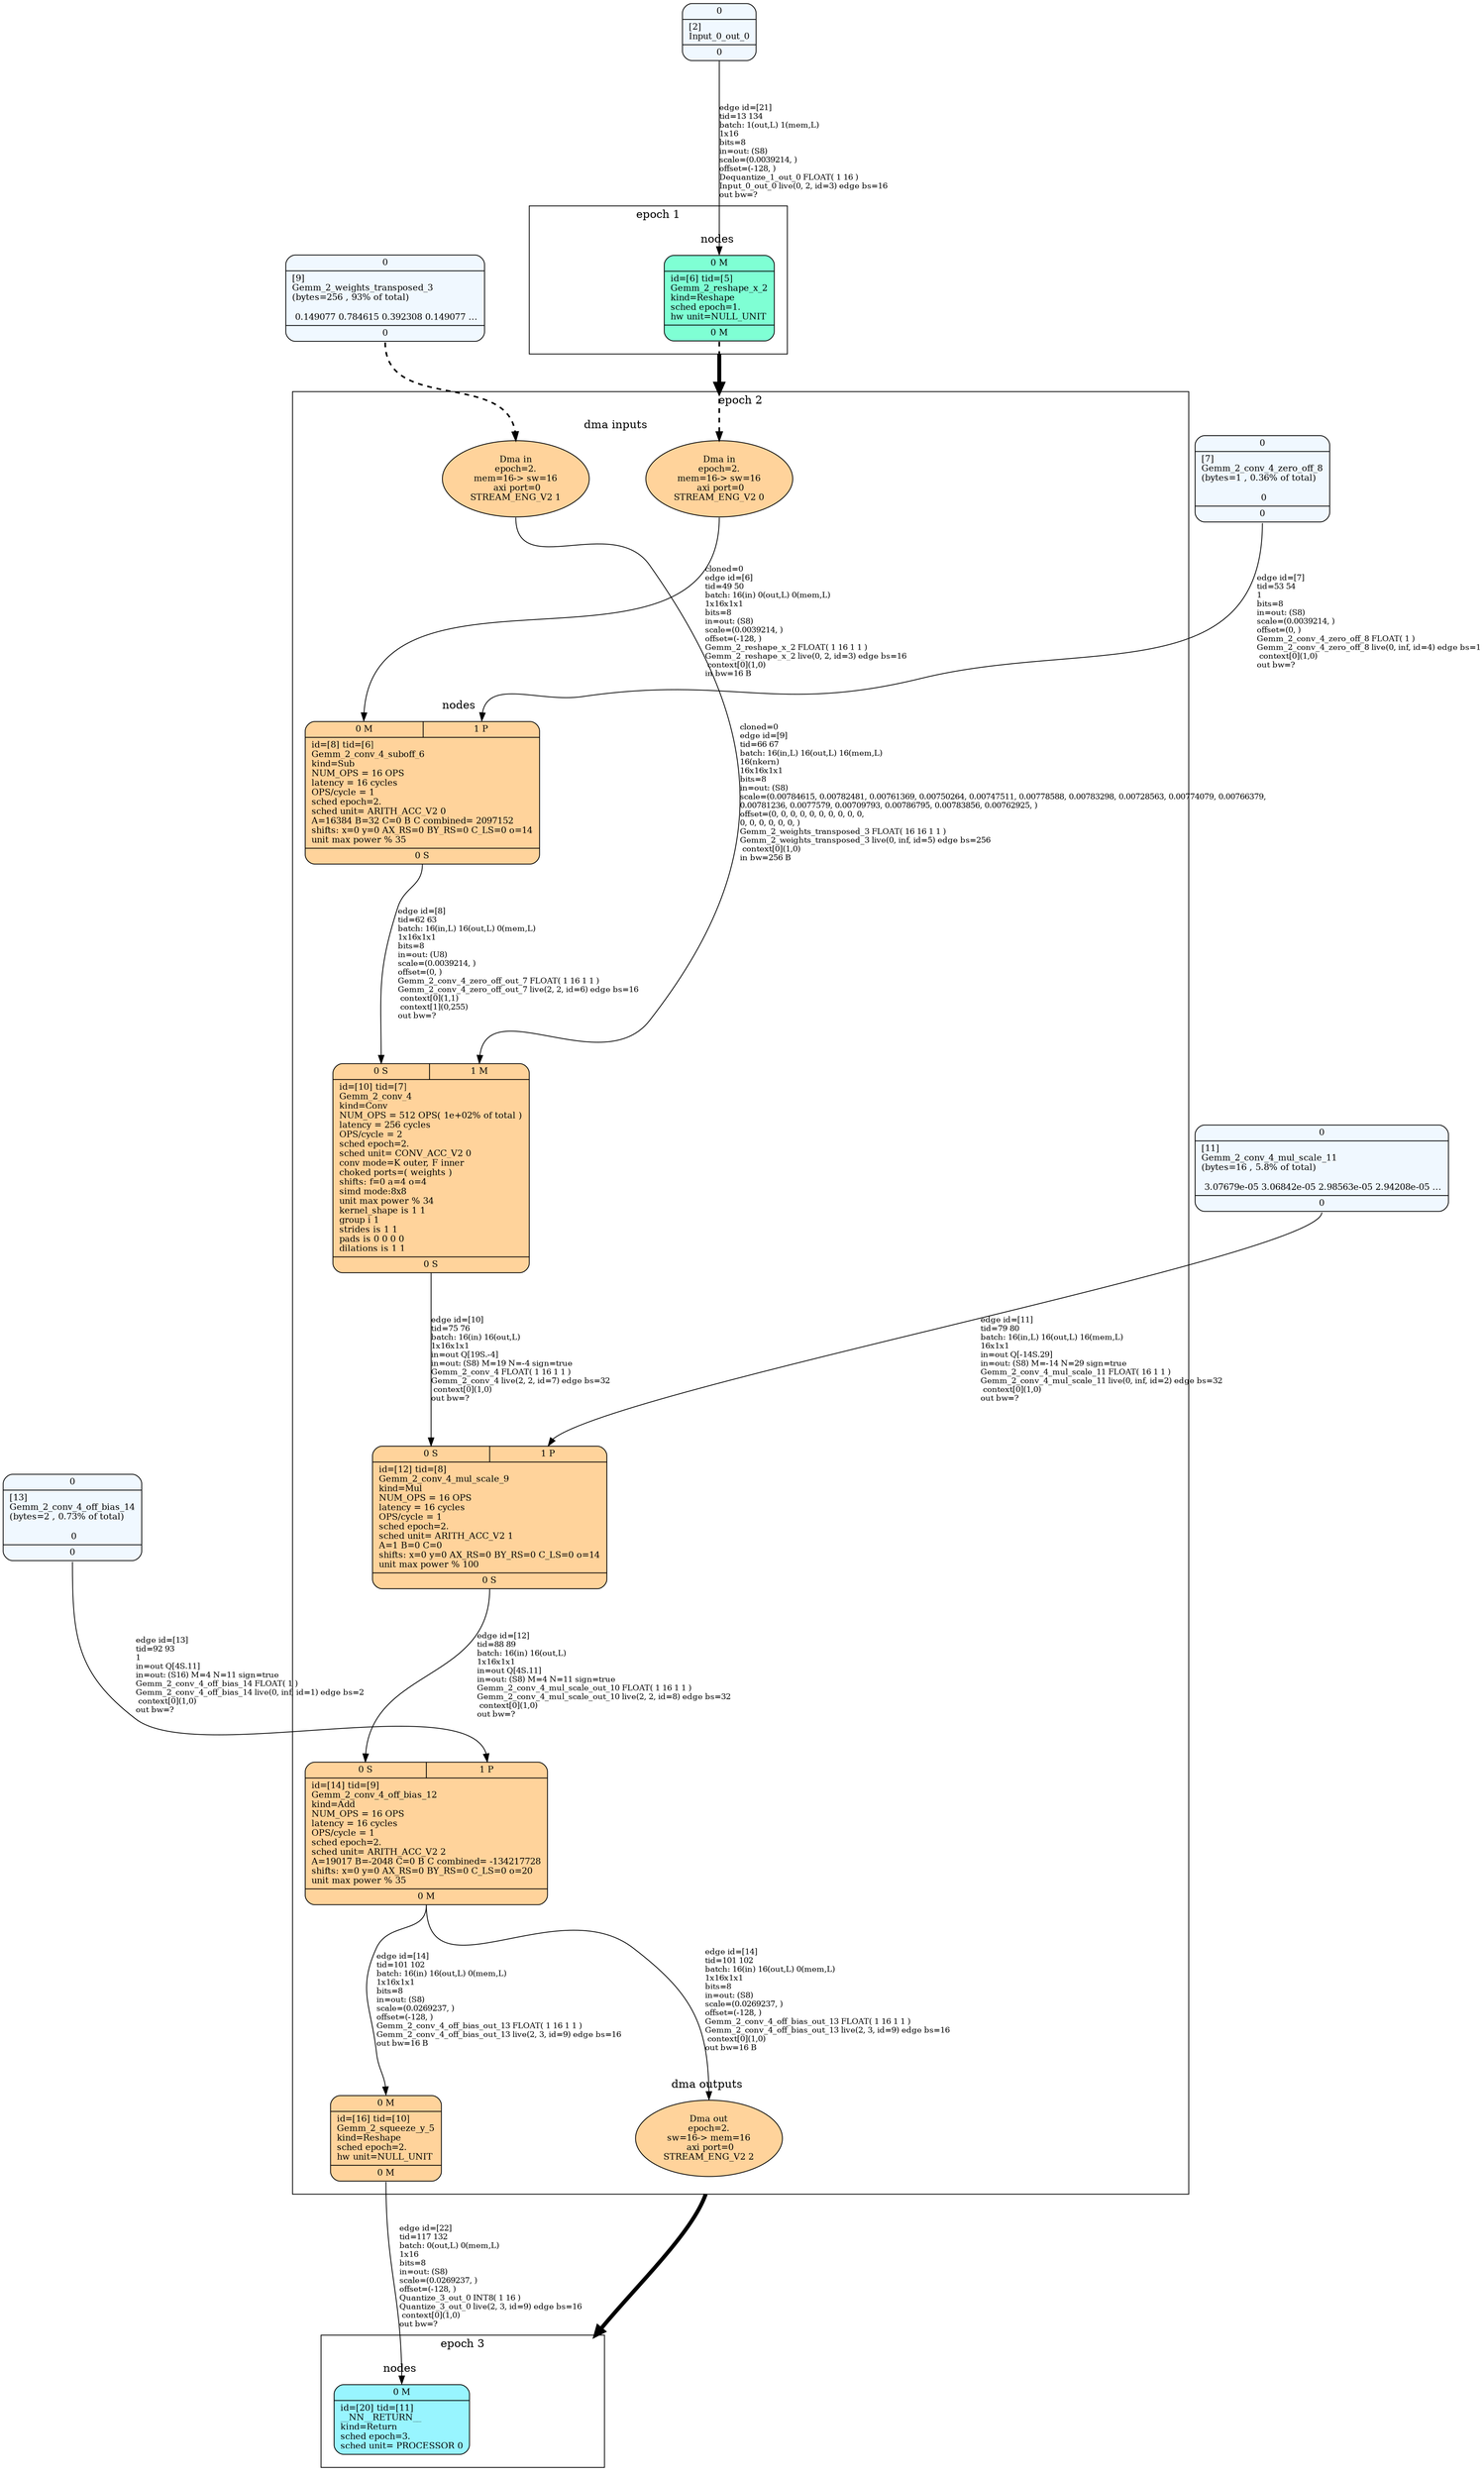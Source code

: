 digraph G {
graph [ fontsize=11 ];
node [ fontsize=11 ];
edge [ fontsize=10 ];
rankdir=BU
ranksep=1.5
nodesep=1
splines=spline
compound=true
Graphinfo [ label="" shape=plaintext, style=rounded, color=black, fontname="Arial-Bold" ];
subgraph cluster_1 { label="epoch 1"; fontsize=14; 
subgraph cluster_1_nodes { label="nodes "; peripheries=0;
Gemm_2_reshape_x_2 ;  }

subgraph cluster_dma_1_in { label=""; peripheries=0;
dummy_1[ style=invis ];  };
 }
subgraph cluster_2 { label="epoch 2"; fontsize=14; 
subgraph cluster_2_nodes { label="nodes "; peripheries=0;
Gemm_2_conv_4_suboff_6 ; Gemm_2_conv_4 ; Gemm_2_conv_4_mul_scale_9 ; Gemm_2_conv_4_off_bias_12 ; Gemm_2_squeeze_y_5 ;  }

subgraph cluster_dma_2_in { label="dma inputs "; peripheries=0;
dma_0i2 ; dma_1i2 ;  };

subgraph cluster_dma_2_out { label="dma outputs "; peripheries=0;
dma_2i2 ;  }
 }
Gemm_2_reshape_x_2:s -> dma_0i2:n [ltail="cluster_1" lhead=cluster_2 strength=1000 penwidth=5];
subgraph cluster_3 { label="epoch 3"; fontsize=14; 
subgraph cluster_3_nodes { label="nodes "; peripheries=0;
__NN__RETURN__ ;  }

subgraph cluster_dma_3_in { label=""; peripheries=0;
dummy_3[ style=invis ];  };
 }
dma_2i2:s -> dummy_3:n [ltail="cluster_2" lhead=cluster_3 strength=1000 penwidth=5];
Gemm_2_conv_4_off_bias_14 [ label="{ { <i0> 0} |  [13]\lGemm_2_conv_4_off_bias_14\l(bytes=2 , 0.73% of total)\l\l 0 | { <o0> 0} }", shape=record, fillcolor="aliceblue", style="rounded,filled"  ] ;
Input_0_out_0 [ label="{ { <i0> 0} |  [2]\lInput_0_out_0 | { <o0> 0} }", shape=record, fillcolor="aliceblue", style="rounded,filled"  ] ;
Gemm_2_weights_transposed_3 [ label="{ { <i0> 0} |  [9]\lGemm_2_weights_transposed_3\l(bytes=256 , 93% of total)\l\l 0.149077 0.784615 0.392308 0.149077 ... | { <o0> 0} }", shape=record, fillcolor="aliceblue", style="rounded,filled"  ] ;
Gemm_2_conv_4_mul_scale_11 [ label="{ { <i0> 0} |  [11]\lGemm_2_conv_4_mul_scale_11\l(bytes=16 , 5.8% of total)\l\l 3.07679e-05 3.06842e-05 2.98563e-05 2.94208e-05 ... | { <o0> 0} }", shape=record, fillcolor="aliceblue", style="rounded,filled"  ] ;
Gemm_2_conv_4_zero_off_8 [ label="{ { <i0> 0} |  [7]\lGemm_2_conv_4_zero_off_8\l(bytes=1 , 0.36% of total)\l\l 0 | { <o0> 0} }", shape=record, fillcolor="aliceblue", style="rounded,filled"  ] ;
Gemm_2_reshape_x_2 [ label="{ { < i0>  0 M } | id=[6] tid=[5]\lGemm_2_reshape_x_2\lkind=Reshape\lsched epoch=1.\lhw unit=NULL_UNIT\l | { < o0>  0 M } }", shape=record, fillcolor="aquamarine", style="rounded,filled"  ] ;
dma_0i2 [ label="Dma in\nepoch=2.\nmem=16-> sw=16
 axi port=0\nSTREAM_ENG_V2 0", shape=ellipse, width=0.1, fillcolor="burlywood1", style="rounded,filled"  ]
Gemm_2_conv_4_suboff_6 [ label="{ { < i0>  0 M  | < i1>  1 P } | id=[8] tid=[6]\lGemm_2_conv_4_suboff_6\lkind=Sub\lNUM_OPS = 16 OPS\llatency = 16 cycles\lOPS/cycle = 1\lsched epoch=2.\lsched unit= ARITH_ACC_V2 0\lA=16384 B=32 C=0 B C combined= 2097152\lshifts: x=0 y=0 AX_RS=0 BY_RS=0 C_LS=0 o=14\lunit max power % 35\l | { < o0>  0 S } }", shape=record, fillcolor="burlywood1", style="rounded,filled"  ] ;
dma_1i2 [ label="Dma in\nepoch=2.\nmem=16-> sw=16
 axi port=0\nSTREAM_ENG_V2 1", shape=ellipse, width=0.1, fillcolor="burlywood1", style="rounded,filled"  ]
Gemm_2_conv_4 [ label="{ { < i0>  0 S  | < i1>  1 M } | id=[10] tid=[7]\lGemm_2_conv_4\lkind=Conv\lNUM_OPS = 512 OPS( 1e+02% of total )\llatency = 256 cycles\lOPS/cycle = 2\lsched epoch=2.\lsched unit= CONV_ACC_V2 0\lconv mode=K outer, F inner\lchoked ports=( weights  )\lshifts: f=0 a=4 o=4\lsimd mode:8x8\lunit max power % 34\lkernel_shape is 1 1\lgroup i 1\lstrides is 1 1\lpads is 0 0 0 0\ldilations is 1 1\l | { < o0>  0 S } }", shape=record, fillcolor="burlywood1", style="rounded,filled"  ] ;
Gemm_2_conv_4_mul_scale_9 [ label="{ { < i0>  0 S  | < i1>  1 P } | id=[12] tid=[8]\lGemm_2_conv_4_mul_scale_9\lkind=Mul\lNUM_OPS = 16 OPS\llatency = 16 cycles\lOPS/cycle = 1\lsched epoch=2.\lsched unit= ARITH_ACC_V2 1\lA=1 B=0 C=0\lshifts: x=0 y=0 AX_RS=0 BY_RS=0 C_LS=0 o=14\lunit max power % 100\l | { < o0>  0 S } }", shape=record, fillcolor="burlywood1", style="rounded,filled"  ] ;
dma_2i2 [ label="Dma out\nepoch=2.\nsw=16-> mem=16
 axi port=0\nSTREAM_ENG_V2 2", shape=ellipse, width=0.1, fillcolor="burlywood1", style="rounded,filled"  ]
Gemm_2_conv_4_off_bias_12:o0:s->dma_2i2:n [ label="edge id=[14]\ltid=101 102\lbatch: 16(in) 16(out,L) 0(mem,L) \l1x16x1x1\lbits=8\lin=out: (S8)\lscale=(0.0269237, )\loffset=(-128, )\lGemm_2_conv_4_off_bias_out_13 FLOAT( 1 16 1 1 )\lGemm_2_conv_4_off_bias_out_13 live(2, 3, id=9) edge bs=16\l context[0](1,0)\lout bw=16 B\l" ]; 
Gemm_2_conv_4_off_bias_12 [ label="{ { < i0>  0 S  | < i1>  1 P } | id=[14] tid=[9]\lGemm_2_conv_4_off_bias_12\lkind=Add\lNUM_OPS = 16 OPS\llatency = 16 cycles\lOPS/cycle = 1\lsched epoch=2.\lsched unit= ARITH_ACC_V2 2\lA=19017 B=-2048 C=0 B C combined= -134217728\lshifts: x=0 y=0 AX_RS=0 BY_RS=0 C_LS=0 o=20\lunit max power % 35\l | { < o0>  0 M } }", shape=record, fillcolor="burlywood1", style="rounded,filled"  ] ;
Gemm_2_squeeze_y_5 [ label="{ { < i0>  0 M } | id=[16] tid=[10]\lGemm_2_squeeze_y_5\lkind=Reshape\lsched epoch=2.\lhw unit=NULL_UNIT\l | { < o0>  0 M } }", shape=record, fillcolor="burlywood1", style="rounded,filled"  ] ;
__NN__RETURN__ [ label="{ { < i0>  0 M } | id=[20] tid=[11]\l__NN__RETURN__\lkind=Return\lsched epoch=3.\lsched unit= PROCESSOR 0\l}", shape=record, fillcolor="cadetblue1", style="rounded,filled"  ] ;
Gemm_2_reshape_x_2:o0:s->dma_0i2:n [ penwidth=2, style=dashed  ]; 
dma_0i2:s->Gemm_2_conv_4_suboff_6:i0:n [ label="cloned=0\ledge id=[6]\ltid=49 50\lbatch: 16(in) 0(out,L) 0(mem,L) \l1x16x1x1\lbits=8\lin=out: (S8)\lscale=(0.0039214, )\loffset=(-128, )\lGemm_2_reshape_x_2 FLOAT( 1 16 1 1 )\lGemm_2_reshape_x_2 live(0, 2, id=3) edge bs=16\l context[0](1,0)\lin bw=16 B\l"   ]; 
Gemm_2_conv_4_zero_off_8:o0:s->Gemm_2_conv_4_suboff_6:i1:n [ label="edge id=[7]\ltid=53 54\l1\lbits=8\lin=out: (S8)\lscale=(0.0039214, )\loffset=(0, )\lGemm_2_conv_4_zero_off_8 FLOAT( 1 )\lGemm_2_conv_4_zero_off_8 live(0, inf, id=4) edge bs=1\l context[0](1,0)\lout bw=?\l" ]; 
Gemm_2_conv_4_suboff_6:o0:s->Gemm_2_conv_4:i0:n [ label="edge id=[8]\ltid=62 63\lbatch: 16(in,L) 16(out,L) 0(mem,L) \l1x16x1x1\lbits=8\lin=out: (U8)\lscale=(0.0039214, )\loffset=(0, )\lGemm_2_conv_4_zero_off_out_7 FLOAT( 1 16 1 1 )\lGemm_2_conv_4_zero_off_out_7 live(2, 2, id=6) edge bs=16\l context[0](1,1)\l context[1](0,255)\lout bw=?\l" ]; 
Gemm_2_weights_transposed_3:o0:s->dma_1i2:n [ penwidth=2, style=dashed  ]; 
dma_1i2:s->Gemm_2_conv_4:i1:n [ label="cloned=0\ledge id=[9]\ltid=66 67\lbatch: 16(in,L) 16(out,L) 16(mem,L) \l16(nkern) \l16x16x1x1\lbits=8\lin=out: (S8)\lscale=(0.00784615, 0.00782481, 0.00761369, 0.00750264, 0.00747511, 0.00778588, 0.00783298, 0.00728563, 0.00774079, 0.00766379, \l0.00781236, 0.0077579, 0.00709793, 0.00786795, 0.00783856, 0.00762925, )\loffset=(0, 0, 0, 0, 0, 0, 0, 0, 0, 0, \l0, 0, 0, 0, 0, 0, )\lGemm_2_weights_transposed_3 FLOAT( 16 16 1 1 )\lGemm_2_weights_transposed_3 live(0, inf, id=5) edge bs=256\l context[0](1,0)\lin bw=256 B\l"   ]; 
Gemm_2_conv_4:o0:s->Gemm_2_conv_4_mul_scale_9:i0:n [ label="edge id=[10]\ltid=75 76\lbatch: 16(in) 16(out,L) \l1x16x1x1\lin=out Q[19S.-4]\lin=out: (S8) M=19 N=-4 sign=true\lGemm_2_conv_4 FLOAT( 1 16 1 1 )\lGemm_2_conv_4 live(2, 2, id=7) edge bs=32\l context[0](1,0)\lout bw=?\l" ]; 
Gemm_2_conv_4_mul_scale_11:o0:s->Gemm_2_conv_4_mul_scale_9:i1:n [ label="edge id=[11]\ltid=79 80\lbatch: 16(in,L) 16(out,L) 16(mem,L) \l16x1x1\lin=out Q[-14S.29]\lin=out: (S8) M=-14 N=29 sign=true\lGemm_2_conv_4_mul_scale_11 FLOAT( 16 1 1 )\lGemm_2_conv_4_mul_scale_11 live(0, inf, id=2) edge bs=32\l context[0](1,0)\lout bw=?\l" ]; 
Gemm_2_conv_4_mul_scale_9:o0:s->Gemm_2_conv_4_off_bias_12:i0:n [ label="edge id=[12]\ltid=88 89\lbatch: 16(in) 16(out,L) \l1x16x1x1\lin=out Q[4S.11]\lin=out: (S8) M=4 N=11 sign=true\lGemm_2_conv_4_mul_scale_out_10 FLOAT( 1 16 1 1 )\lGemm_2_conv_4_mul_scale_out_10 live(2, 2, id=8) edge bs=32\l context[0](1,0)\lout bw=?\l" ]; 
Gemm_2_conv_4_off_bias_14:o0:s->Gemm_2_conv_4_off_bias_12:i1:n [ label="edge id=[13]\ltid=92 93\l1\lin=out Q[4S.11]\lin=out: (S16) M=4 N=11 sign=true\lGemm_2_conv_4_off_bias_14 FLOAT( 1 )\lGemm_2_conv_4_off_bias_14 live(0, inf, id=1) edge bs=2\l context[0](1,0)\lout bw=?\l" ]; 
Gemm_2_conv_4_off_bias_12:o0:s->Gemm_2_squeeze_y_5:i0:n [ label="edge id=[14]\ltid=101 102\lbatch: 16(in) 16(out,L) 0(mem,L) \l1x16x1x1\lbits=8\lin=out: (S8)\lscale=(0.0269237, )\loffset=(-128, )\lGemm_2_conv_4_off_bias_out_13 FLOAT( 1 16 1 1 )\lGemm_2_conv_4_off_bias_out_13 live(2, 3, id=9) edge bs=16\lout bw=16 B\l" ]; 
Input_0_out_0:o0:s->Gemm_2_reshape_x_2:i0:n [ label="edge id=[21]\ltid=13 134\lbatch: 1(out,L) 1(mem,L) \l1x16\lbits=8\lin=out: (S8)\lscale=(0.0039214, )\loffset=(-128, )\lDequantize_1_out_0 FLOAT( 1 16 )\lInput_0_out_0 live(0, 2, id=3) edge bs=16\lout bw=?\l" ]; 
Gemm_2_squeeze_y_5:o0:s->__NN__RETURN__:i0:n [ label="edge id=[22]\ltid=117 132\lbatch: 0(out,L) 0(mem,L) \l1x16\lbits=8\lin=out: (S8)\lscale=(0.0269237, )\loffset=(-128, )\lQuantize_3_out_0 INT8( 1 16 )\lQuantize_3_out_0 live(2, 3, id=9) edge bs=16\l context[0](1,0)\lout bw=?\l" ]; 
}
